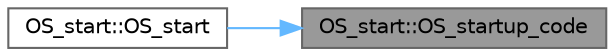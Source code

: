 digraph "OS_start::OS_startup_code"
{
 // LATEX_PDF_SIZE
  bgcolor="transparent";
  edge [fontname=Helvetica,fontsize=10,labelfontname=Helvetica,labelfontsize=10];
  node [fontname=Helvetica,fontsize=10,shape=box,height=0.2,width=0.4];
  rankdir="RL";
  Node1 [id="Node000001",label="OS_start::OS_startup_code",height=0.2,width=0.4,color="gray40", fillcolor="grey60", style="filled", fontcolor="black",tooltip=" "];
  Node1 -> Node2 [id="edge1_Node000001_Node000002",dir="back",color="steelblue1",style="solid",tooltip=" "];
  Node2 [id="Node000002",label="OS_start::OS_start",height=0.2,width=0.4,color="grey40", fillcolor="white", style="filled",URL="$class_o_s__start.html#a673a89159dfee24c2b8b524978fef1df",tooltip=" "];
}
